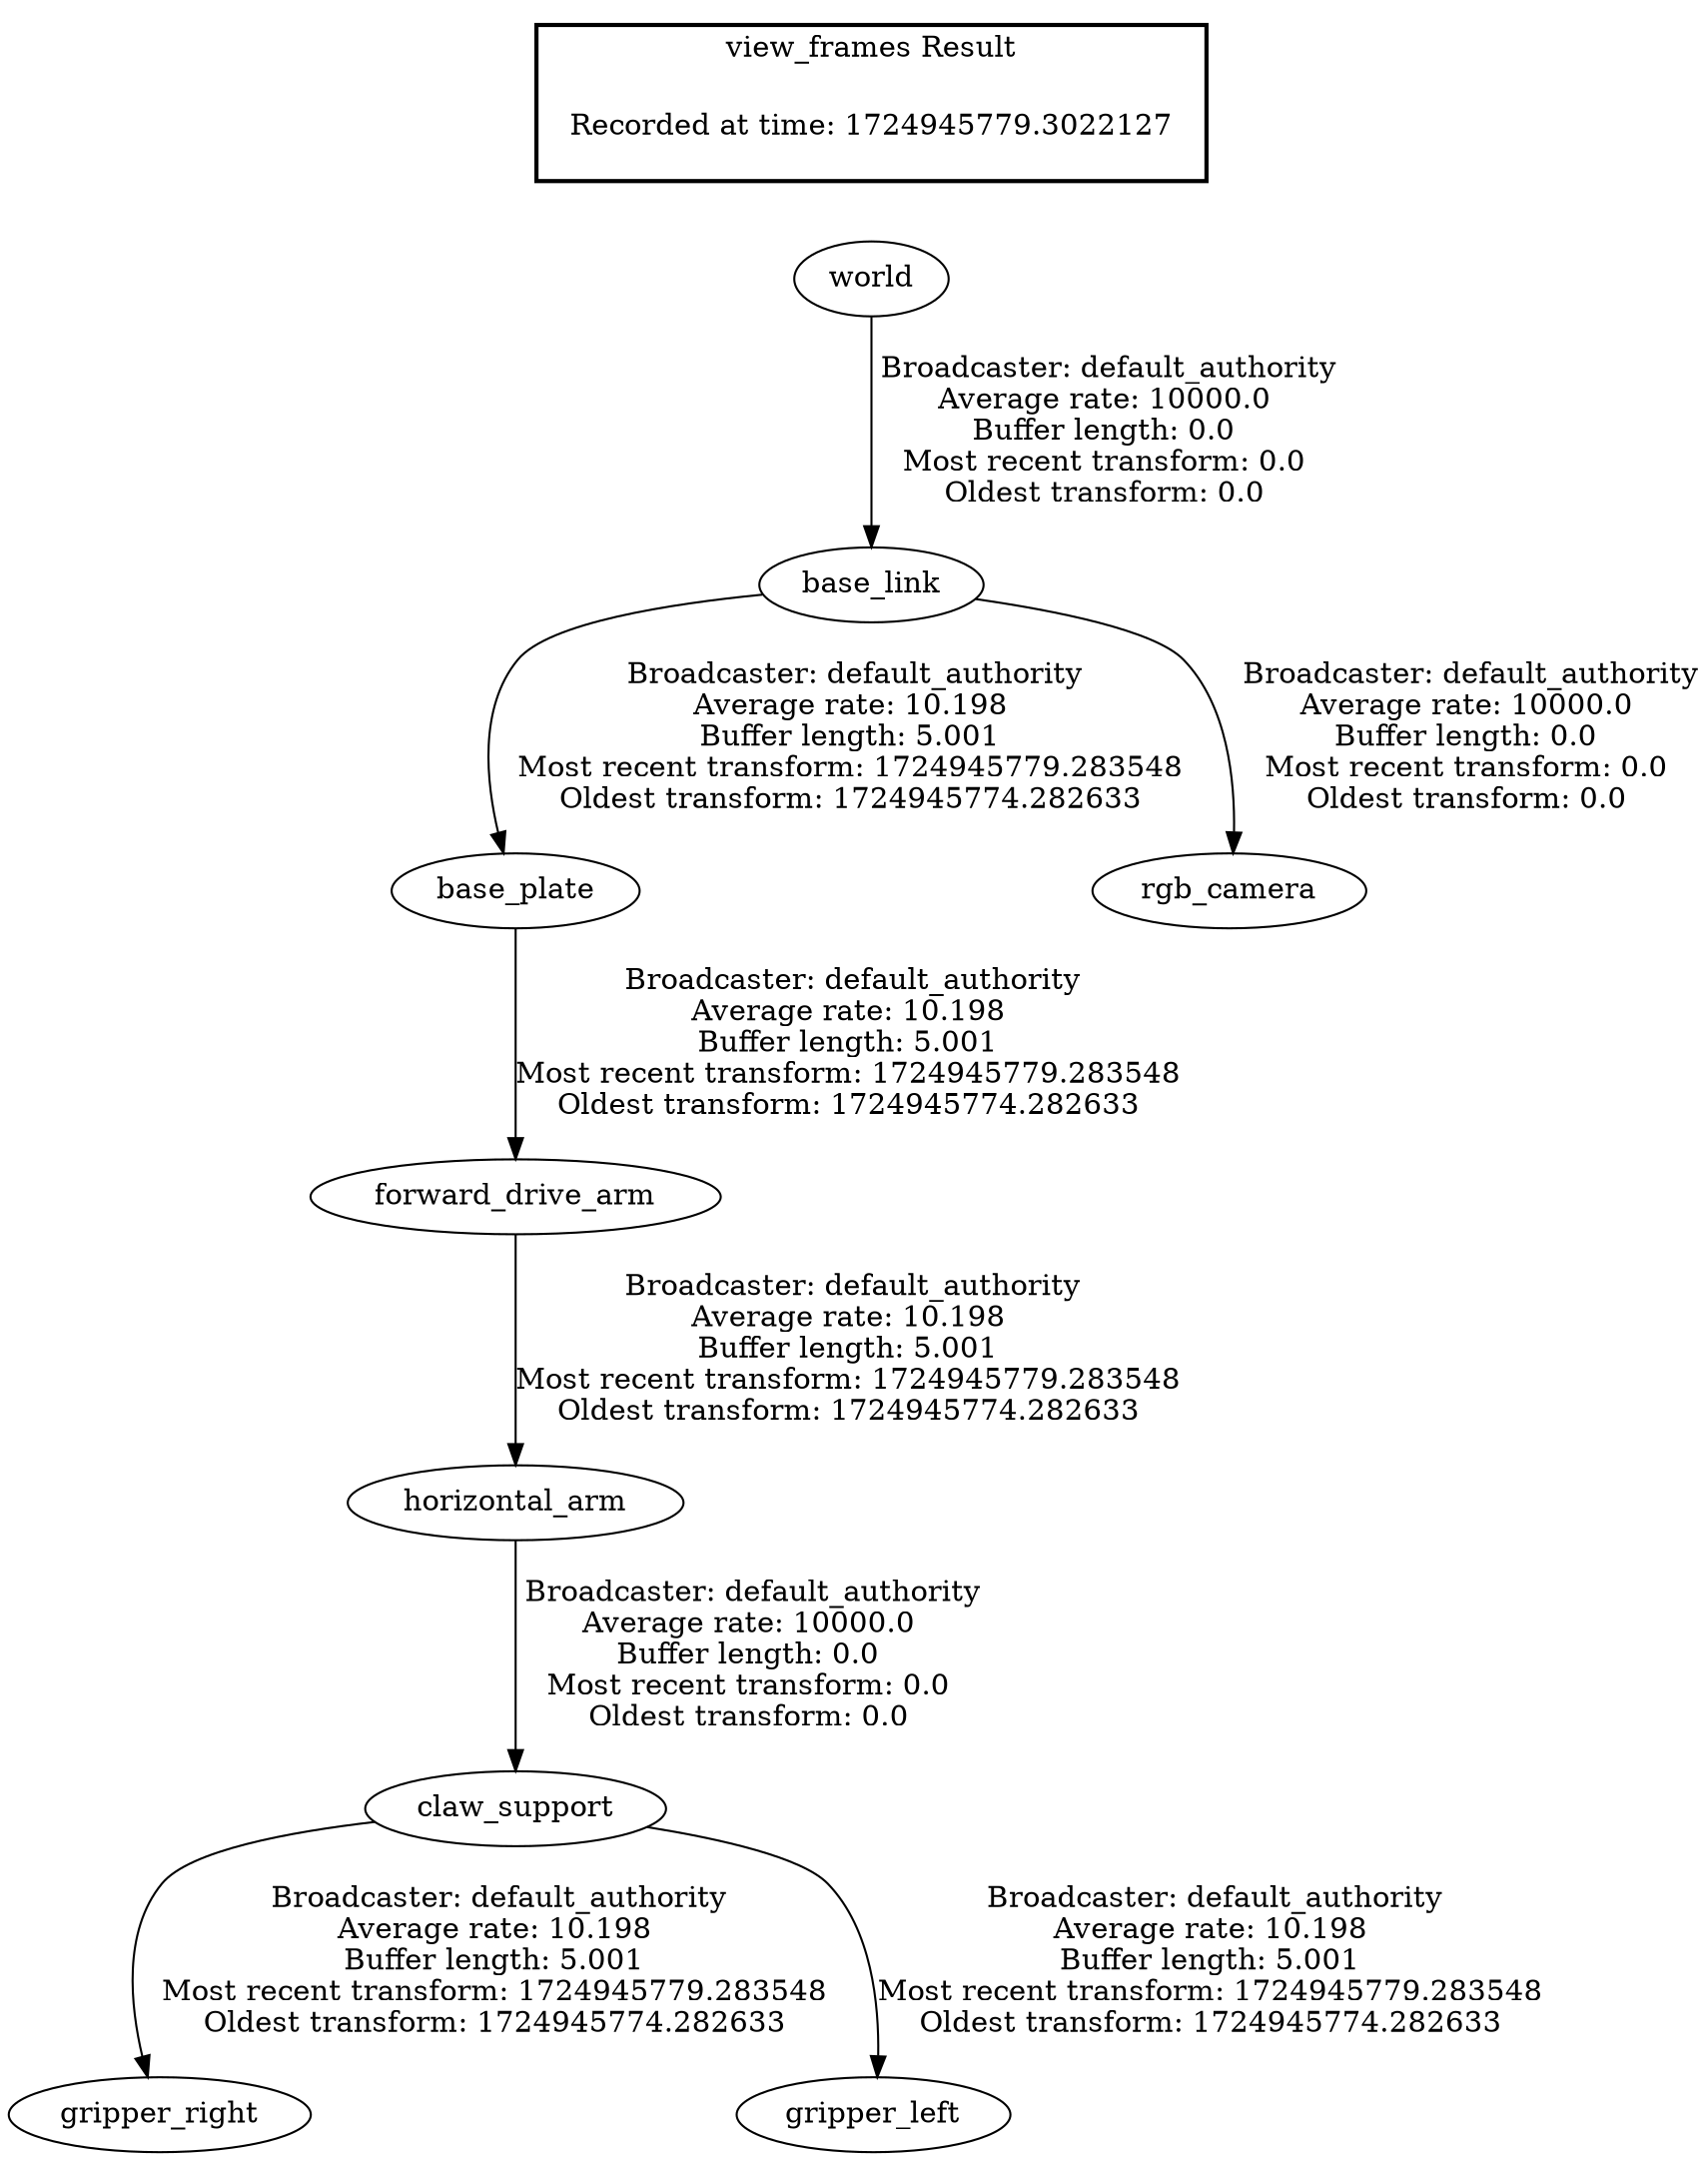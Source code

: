 digraph G {
"base_link" -> "base_plate"[label=" Broadcaster: default_authority\nAverage rate: 10.198\nBuffer length: 5.001\nMost recent transform: 1724945779.283548\nOldest transform: 1724945774.282633\n"];
"world" -> "base_link"[label=" Broadcaster: default_authority\nAverage rate: 10000.0\nBuffer length: 0.0\nMost recent transform: 0.0\nOldest transform: 0.0\n"];
"base_plate" -> "forward_drive_arm"[label=" Broadcaster: default_authority\nAverage rate: 10.198\nBuffer length: 5.001\nMost recent transform: 1724945779.283548\nOldest transform: 1724945774.282633\n"];
"forward_drive_arm" -> "horizontal_arm"[label=" Broadcaster: default_authority\nAverage rate: 10.198\nBuffer length: 5.001\nMost recent transform: 1724945779.283548\nOldest transform: 1724945774.282633\n"];
"claw_support" -> "gripper_right"[label=" Broadcaster: default_authority\nAverage rate: 10.198\nBuffer length: 5.001\nMost recent transform: 1724945779.283548\nOldest transform: 1724945774.282633\n"];
"horizontal_arm" -> "claw_support"[label=" Broadcaster: default_authority\nAverage rate: 10000.0\nBuffer length: 0.0\nMost recent transform: 0.0\nOldest transform: 0.0\n"];
"claw_support" -> "gripper_left"[label=" Broadcaster: default_authority\nAverage rate: 10.198\nBuffer length: 5.001\nMost recent transform: 1724945779.283548\nOldest transform: 1724945774.282633\n"];
"base_link" -> "rgb_camera"[label=" Broadcaster: default_authority\nAverage rate: 10000.0\nBuffer length: 0.0\nMost recent transform: 0.0\nOldest transform: 0.0\n"];
edge [style=invis];
 subgraph cluster_legend { style=bold; color=black; label ="view_frames Result";
"Recorded at time: 1724945779.3022127"[ shape=plaintext ] ;
}->"world";
}
